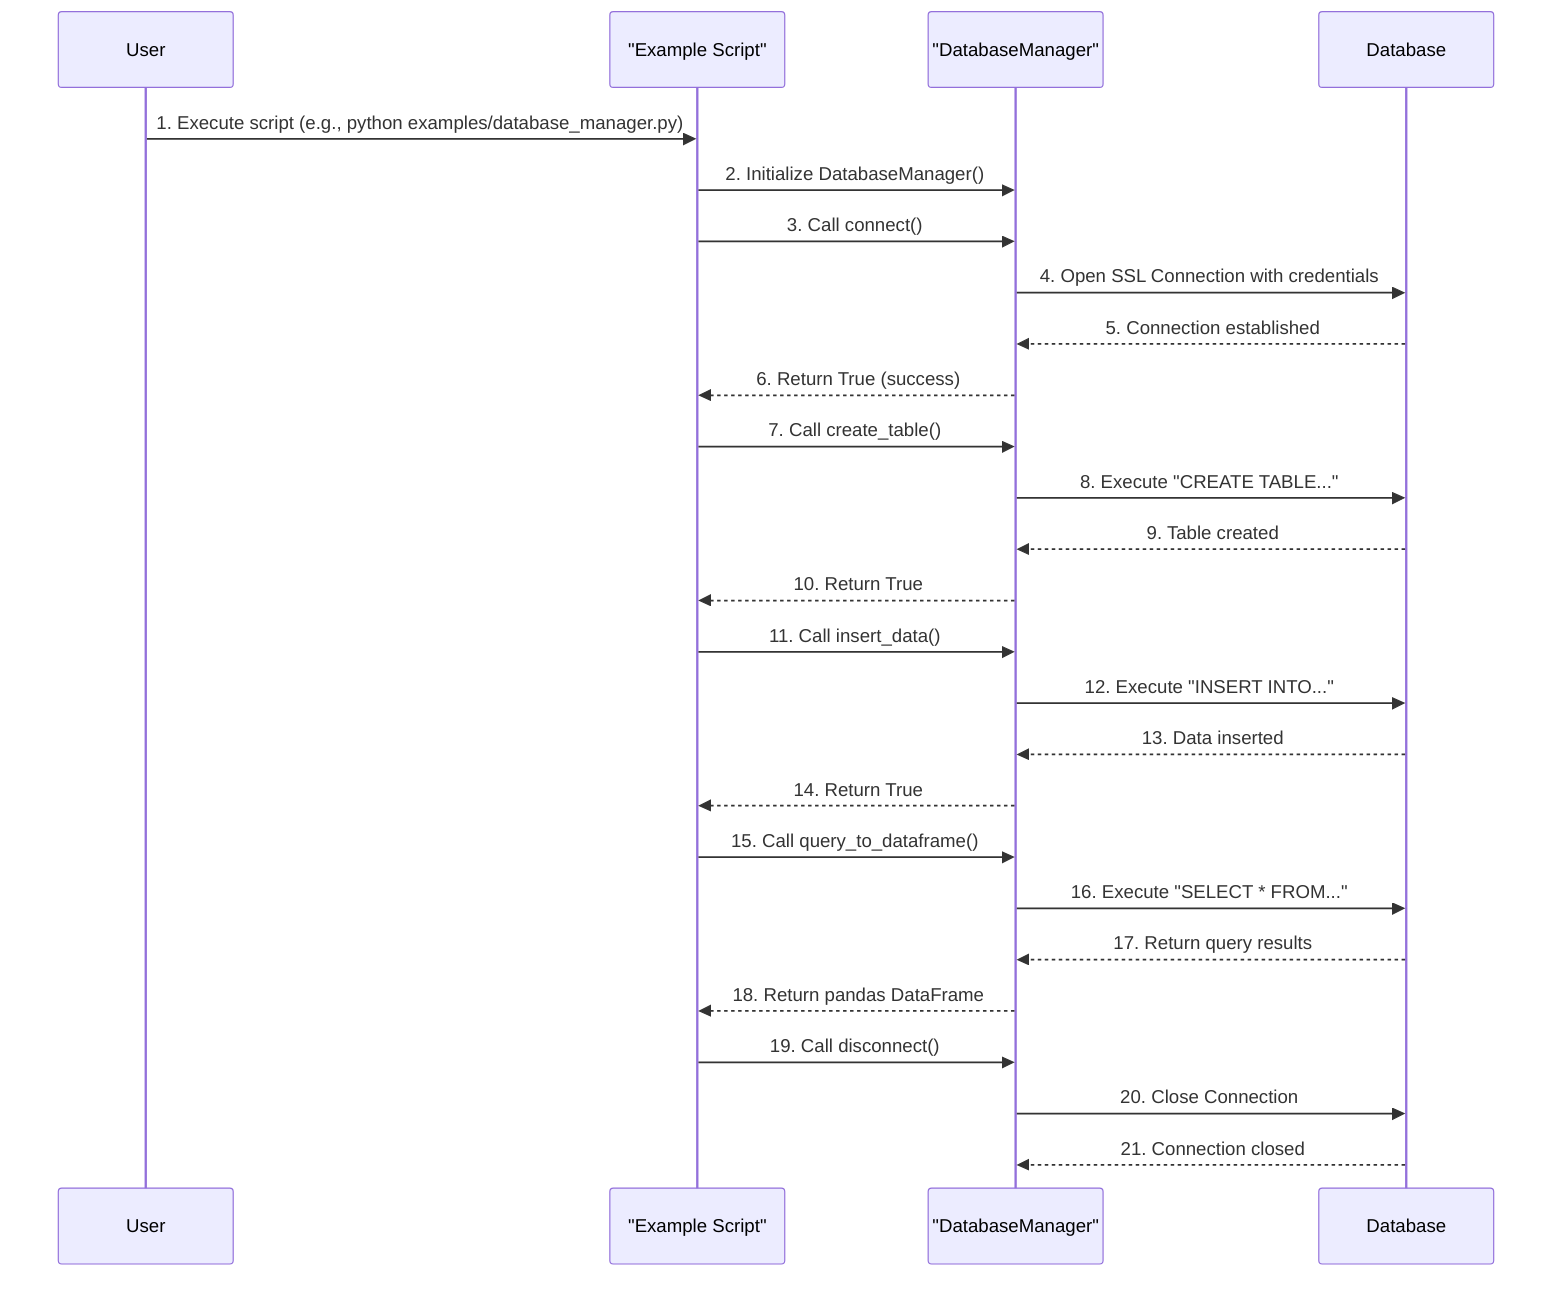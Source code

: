 sequenceDiagram
    participant User
    participant Script as "Example Script"
    participant DBManager as "DatabaseManager"
    participant Database
    
    User->>Script: 1. Execute script (e.g., python examples/database_manager.py)
    Script->>DBManager: 2. Initialize DatabaseManager()
    Script->>DBManager: 3. Call connect()
    DBManager->>Database: 4. Open SSL Connection with credentials
    Database-->>DBManager: 5. Connection established
    DBManager-->>Script: 6. Return True (success)
    
    Script->>DBManager: 7. Call create_table()
    DBManager->>Database: 8. Execute "CREATE TABLE..."
    Database-->>DBManager: 9. Table created
    DBManager-->>Script: 10. Return True
    
    Script->>DBManager: 11. Call insert_data()
    DBManager->>Database: 12. Execute "INSERT INTO..."
    Database-->>DBManager: 13. Data inserted
    DBManager-->>Script: 14. Return True

    Script->>DBManager: 15. Call query_to_dataframe()
    DBManager->>Database: 16. Execute "SELECT * FROM..."
    Database-->>DBManager: 17. Return query results
    DBManager-->>Script: 18. Return pandas DataFrame

    Script->>DBManager: 19. Call disconnect()
    DBManager->>Database: 20. Close Connection
    Database-->>DBManager: 21. Connection closed